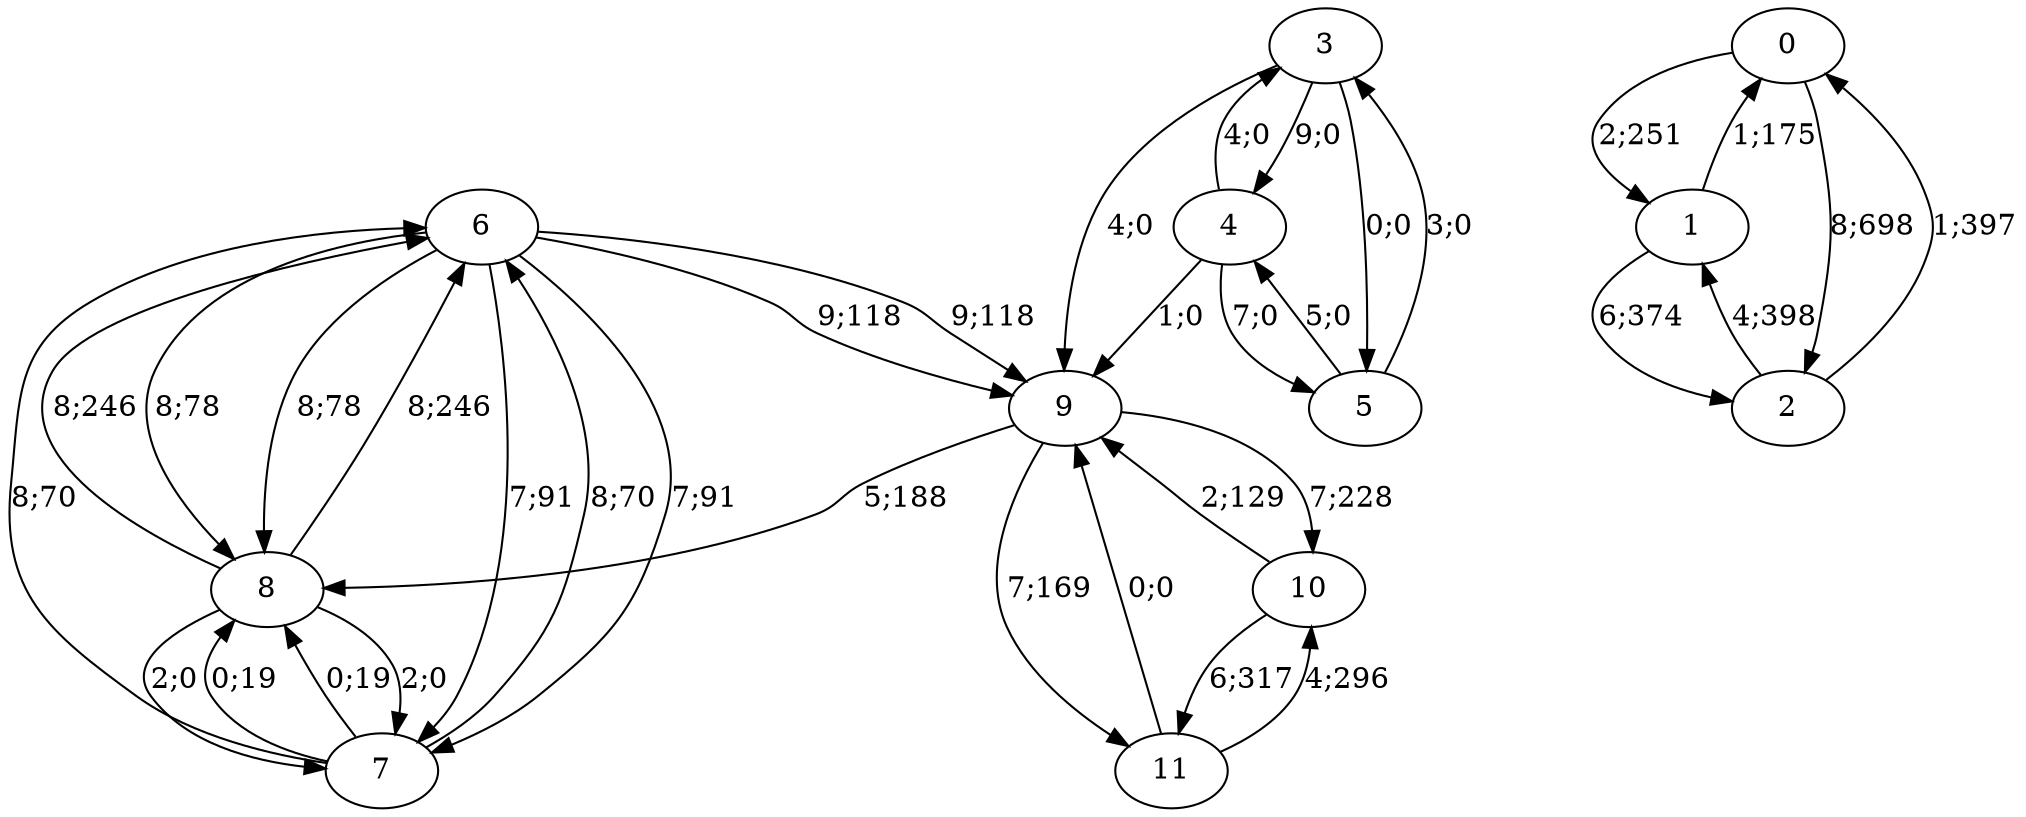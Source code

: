 digraph graph5929 {














6 -> 9 [color=black,label="9;118"]
6 -> 7 [color=black,label="7;91"]
6 -> 8 [color=black,label="8;78"]


7 -> 6 [color=black,label="8;70"]
7 -> 8 [color=black,label="0;19"]


8 -> 6 [color=black,label="8;246"]
8 -> 7 [color=black,label="2;0"]


























9 -> 8 [color=black,label="5;188"]
9 -> 10 [color=black,label="7;228"]
9 -> 11 [color=black,label="7;169"]


10 -> 9 [color=black,label="2;129"]
10 -> 11 [color=black,label="6;317"]


11 -> 9 [color=black,label="0;0"]
11 -> 10 [color=black,label="4;296"]














6 -> 9 [color=black,label="9;118"]
6 -> 7 [color=black,label="7;91"]
6 -> 8 [color=black,label="8;78"]


7 -> 6 [color=black,label="8;70"]
7 -> 8 [color=black,label="0;19"]


8 -> 6 [color=black,label="8;246"]
8 -> 7 [color=black,label="2;0"]














3 -> 9 [color=black,label="4;0"]
3 -> 4 [color=black,label="9;0"]
3 -> 5 [color=black,label="0;0"]


4 -> 9 [color=black,label="1;0"]
4 -> 3 [color=black,label="4;0"]
4 -> 5 [color=black,label="7;0"]


5 -> 3 [color=black,label="3;0"]
5 -> 4 [color=black,label="5;0"]














0 -> 1 [color=black,label="2;251"]
0 -> 2 [color=black,label="8;698"]


1 -> 0 [color=black,label="1;175"]
1 -> 2 [color=black,label="6;374"]


2 -> 0 [color=black,label="1;397"]
2 -> 1 [color=black,label="4;398"]



















}